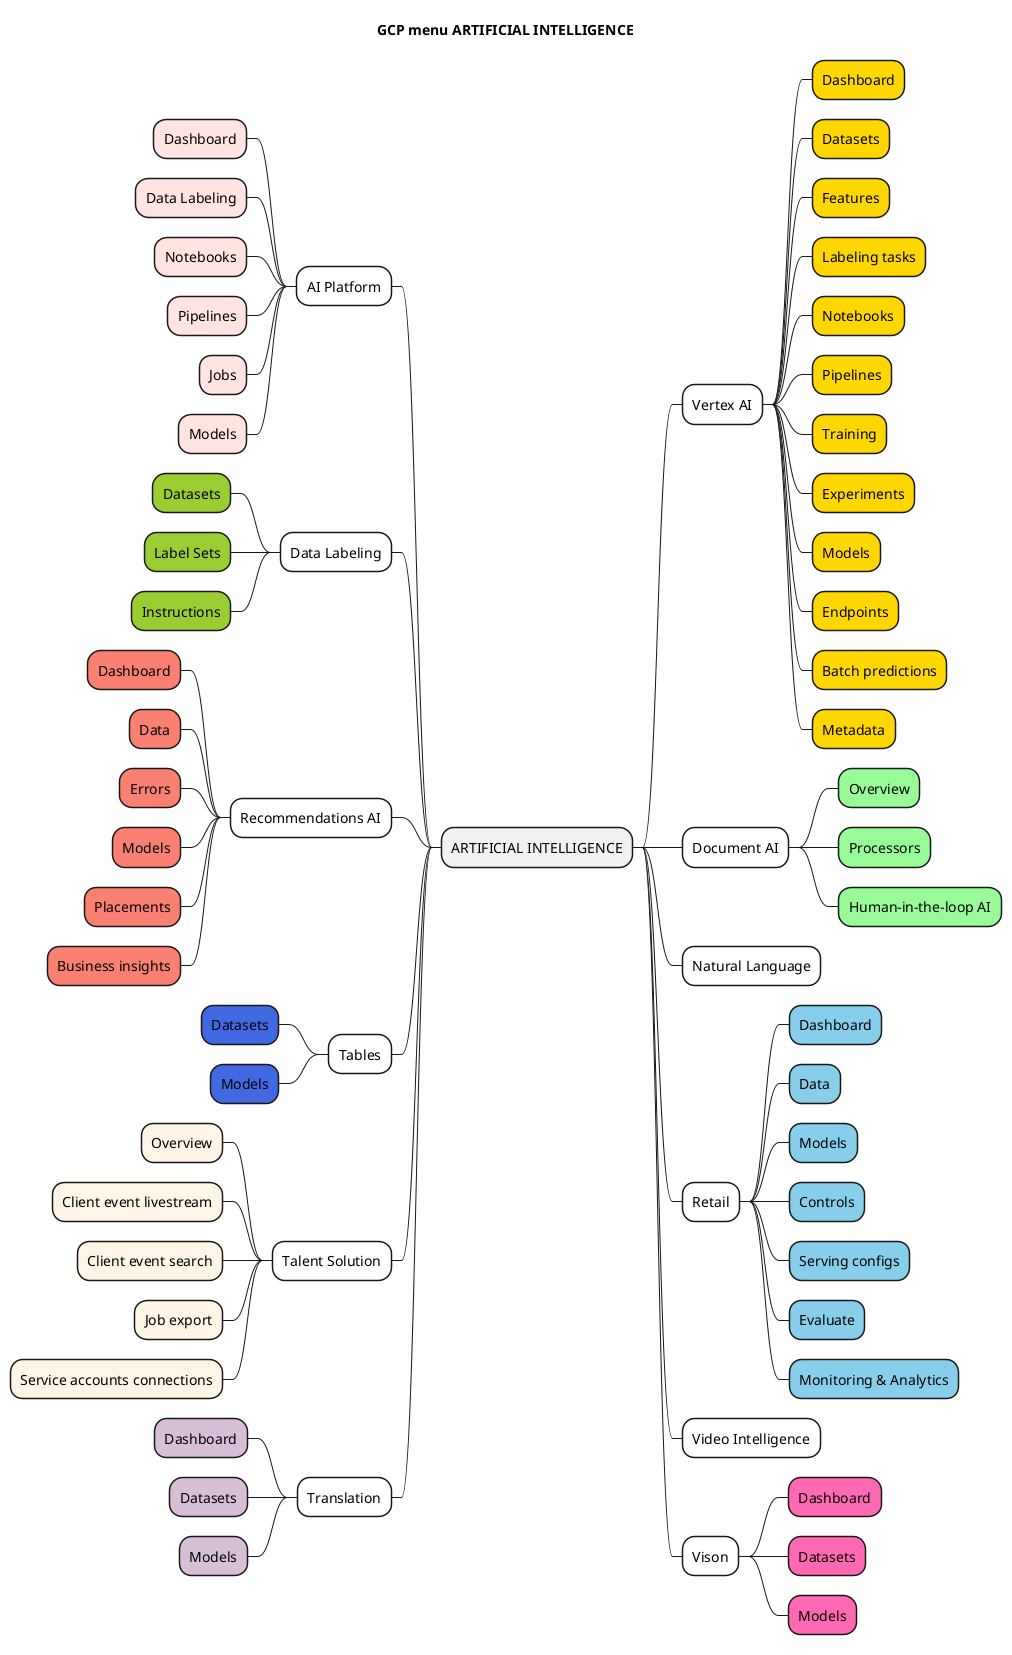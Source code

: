 @startmindmap
title GCP menu ARTIFICIAL INTELLIGENCE

* ARTIFICIAL INTELLIGENCE
**[#White] Vertex AI
***[#Gold] Dashboard
***[#Gold] Datasets
***[#Gold] Features
***[#Gold] Labeling tasks
***[#Gold] Notebooks
***[#Gold] Pipelines
***[#Gold] Training
***[#Gold] Experiments
***[#Gold] Models
***[#Gold] Endpoints
***[#Gold] Batch predictions
***[#Gold] Metadata

--[#White] AI Platform
---[#MistyRose] Dashboard
---[#MistyRose] Data Labeling
---[#MistyRose] Notebooks
---[#MistyRose] Pipelines
---[#MistyRose] Jobs
---[#MistyRose] Models

--[#White] Data Labeling
---[#YellowGreen] Datasets
---[#YellowGreen] Label Sets
---[#YellowGreen] Instructions

**[#White] Document AI
***[#PaleGreen] Overview
***[#PaleGreen] Processors
***[#PaleGreen] Human-in-the-loop AI

**[#White] Natural Language

--[#White] Recommendations AI
---[#Salmon] Dashboard
---[#Salmon] Data
---[#Salmon] Errors
---[#Salmon] Models
---[#Salmon] Placements
---[#Salmon] Business insights

**[#White] Retail
***[#SkyBlue] Dashboard
***[#SkyBlue] Data
***[#SkyBlue] Models
***[#SkyBlue] Controls
***[#SkyBlue] Serving configs
***[#SkyBlue] Evaluate
***[#SkyBlue] Monitoring & Analytics

--[#White] Tables
---[#RoyalBlue] Datasets
---[#RoyalBlue] Models

--[#White] Talent Solution
---[#OldLace] Overview
---[#OldLace] Client event livestream
---[#OldLace] Client event search
---[#OldLace] Job export
---[#OldLace] Service accounts connections

--[#White] Translation
---[#Thistle] Dashboard
---[#Thistle] Datasets
---[#Thistle] Models

**[#White] Video Intelligence

**[#White] Vison
***[#HotPink] Dashboard
***[#HotPink] Datasets
***[#HotPink] Models





@endmindmap